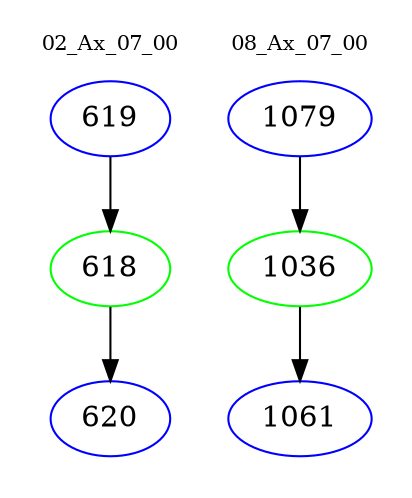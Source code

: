 digraph{
subgraph cluster_0 {
color = white
label = "02_Ax_07_00";
fontsize=10;
T0_619 [label="619", color="blue"]
T0_619 -> T0_618 [color="black"]
T0_618 [label="618", color="green"]
T0_618 -> T0_620 [color="black"]
T0_620 [label="620", color="blue"]
}
subgraph cluster_1 {
color = white
label = "08_Ax_07_00";
fontsize=10;
T1_1079 [label="1079", color="blue"]
T1_1079 -> T1_1036 [color="black"]
T1_1036 [label="1036", color="green"]
T1_1036 -> T1_1061 [color="black"]
T1_1061 [label="1061", color="blue"]
}
}
